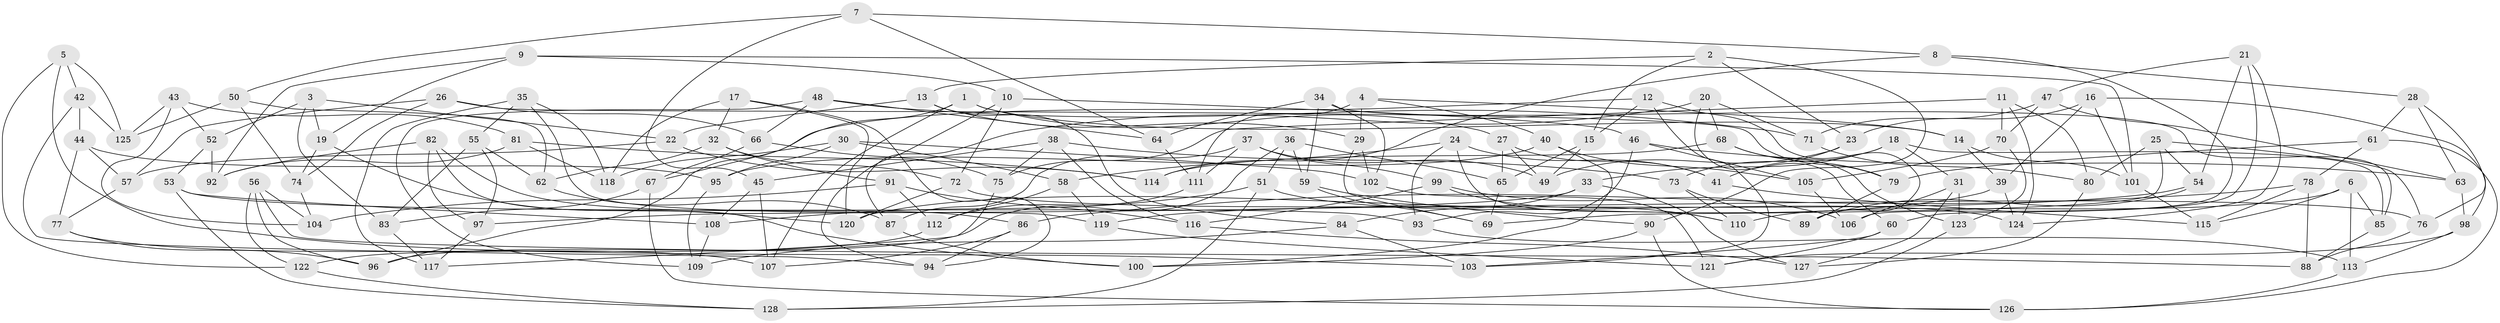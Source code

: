 // Generated by graph-tools (version 1.1) at 2025/16/03/09/25 04:16:24]
// undirected, 128 vertices, 256 edges
graph export_dot {
graph [start="1"]
  node [color=gray90,style=filled];
  1;
  2;
  3;
  4;
  5;
  6;
  7;
  8;
  9;
  10;
  11;
  12;
  13;
  14;
  15;
  16;
  17;
  18;
  19;
  20;
  21;
  22;
  23;
  24;
  25;
  26;
  27;
  28;
  29;
  30;
  31;
  32;
  33;
  34;
  35;
  36;
  37;
  38;
  39;
  40;
  41;
  42;
  43;
  44;
  45;
  46;
  47;
  48;
  49;
  50;
  51;
  52;
  53;
  54;
  55;
  56;
  57;
  58;
  59;
  60;
  61;
  62;
  63;
  64;
  65;
  66;
  67;
  68;
  69;
  70;
  71;
  72;
  73;
  74;
  75;
  76;
  77;
  78;
  79;
  80;
  81;
  82;
  83;
  84;
  85;
  86;
  87;
  88;
  89;
  90;
  91;
  92;
  93;
  94;
  95;
  96;
  97;
  98;
  99;
  100;
  101;
  102;
  103;
  104;
  105;
  106;
  107;
  108;
  109;
  110;
  111;
  112;
  113;
  114;
  115;
  116;
  117;
  118;
  119;
  120;
  121;
  122;
  123;
  124;
  125;
  126;
  127;
  128;
  1 -- 107;
  1 -- 27;
  1 -- 96;
  1 -- 14;
  2 -- 13;
  2 -- 23;
  2 -- 90;
  2 -- 15;
  3 -- 19;
  3 -- 83;
  3 -- 52;
  3 -- 22;
  4 -- 40;
  4 -- 14;
  4 -- 111;
  4 -- 29;
  5 -- 122;
  5 -- 103;
  5 -- 42;
  5 -- 125;
  6 -- 115;
  6 -- 110;
  6 -- 113;
  6 -- 85;
  7 -- 45;
  7 -- 64;
  7 -- 50;
  7 -- 8;
  8 -- 28;
  8 -- 106;
  8 -- 114;
  9 -- 10;
  9 -- 101;
  9 -- 19;
  9 -- 92;
  10 -- 72;
  10 -- 94;
  10 -- 46;
  11 -- 124;
  11 -- 80;
  11 -- 70;
  11 -- 75;
  12 -- 103;
  12 -- 67;
  12 -- 15;
  12 -- 89;
  13 -- 84;
  13 -- 22;
  13 -- 29;
  14 -- 101;
  14 -- 39;
  15 -- 65;
  15 -- 49;
  16 -- 39;
  16 -- 23;
  16 -- 101;
  16 -- 98;
  17 -- 94;
  17 -- 120;
  17 -- 32;
  17 -- 118;
  18 -- 33;
  18 -- 73;
  18 -- 85;
  18 -- 31;
  19 -- 120;
  19 -- 74;
  20 -- 71;
  20 -- 60;
  20 -- 68;
  20 -- 87;
  21 -- 60;
  21 -- 124;
  21 -- 47;
  21 -- 54;
  22 -- 114;
  22 -- 57;
  23 -- 41;
  23 -- 49;
  24 -- 93;
  24 -- 41;
  24 -- 110;
  24 -- 58;
  25 -- 76;
  25 -- 54;
  25 -- 69;
  25 -- 80;
  26 -- 74;
  26 -- 79;
  26 -- 66;
  26 -- 57;
  27 -- 41;
  27 -- 49;
  27 -- 65;
  28 -- 61;
  28 -- 63;
  28 -- 76;
  29 -- 102;
  29 -- 69;
  30 -- 58;
  30 -- 95;
  30 -- 118;
  30 -- 102;
  31 -- 123;
  31 -- 106;
  31 -- 127;
  32 -- 91;
  32 -- 72;
  32 -- 62;
  33 -- 127;
  33 -- 84;
  33 -- 97;
  34 -- 85;
  34 -- 64;
  34 -- 59;
  34 -- 102;
  35 -- 117;
  35 -- 119;
  35 -- 118;
  35 -- 55;
  36 -- 51;
  36 -- 96;
  36 -- 65;
  36 -- 59;
  37 -- 87;
  37 -- 111;
  37 -- 99;
  37 -- 49;
  38 -- 73;
  38 -- 116;
  38 -- 45;
  38 -- 75;
  39 -- 120;
  39 -- 124;
  40 -- 100;
  40 -- 105;
  40 -- 95;
  41 -- 115;
  42 -- 44;
  42 -- 125;
  42 -- 94;
  43 -- 125;
  43 -- 81;
  43 -- 52;
  43 -- 104;
  44 -- 57;
  44 -- 77;
  44 -- 95;
  45 -- 107;
  45 -- 108;
  46 -- 93;
  46 -- 63;
  46 -- 105;
  47 -- 63;
  47 -- 70;
  47 -- 71;
  48 -- 71;
  48 -- 66;
  48 -- 109;
  48 -- 64;
  50 -- 62;
  50 -- 74;
  50 -- 125;
  51 -- 124;
  51 -- 128;
  51 -- 108;
  52 -- 53;
  52 -- 92;
  53 -- 93;
  53 -- 128;
  53 -- 108;
  54 -- 89;
  54 -- 119;
  55 -- 62;
  55 -- 97;
  55 -- 83;
  56 -- 122;
  56 -- 96;
  56 -- 104;
  56 -- 88;
  57 -- 77;
  58 -- 112;
  58 -- 119;
  59 -- 90;
  59 -- 69;
  60 -- 103;
  60 -- 121;
  61 -- 79;
  61 -- 126;
  61 -- 78;
  62 -- 87;
  63 -- 98;
  64 -- 111;
  65 -- 69;
  66 -- 75;
  66 -- 67;
  67 -- 126;
  67 -- 83;
  68 -- 114;
  68 -- 123;
  68 -- 79;
  70 -- 105;
  70 -- 123;
  71 -- 80;
  72 -- 120;
  72 -- 76;
  73 -- 110;
  73 -- 89;
  74 -- 104;
  75 -- 117;
  76 -- 88;
  77 -- 96;
  77 -- 107;
  78 -- 88;
  78 -- 115;
  78 -- 86;
  79 -- 89;
  80 -- 127;
  81 -- 114;
  81 -- 92;
  81 -- 118;
  82 -- 86;
  82 -- 97;
  82 -- 100;
  82 -- 92;
  83 -- 117;
  84 -- 103;
  84 -- 109;
  85 -- 88;
  86 -- 94;
  86 -- 107;
  87 -- 100;
  90 -- 100;
  90 -- 126;
  91 -- 112;
  91 -- 116;
  91 -- 104;
  93 -- 113;
  95 -- 109;
  97 -- 117;
  98 -- 113;
  98 -- 121;
  99 -- 106;
  99 -- 116;
  99 -- 110;
  101 -- 115;
  102 -- 121;
  105 -- 106;
  108 -- 109;
  111 -- 112;
  112 -- 122;
  113 -- 126;
  116 -- 127;
  119 -- 121;
  122 -- 128;
  123 -- 128;
}
